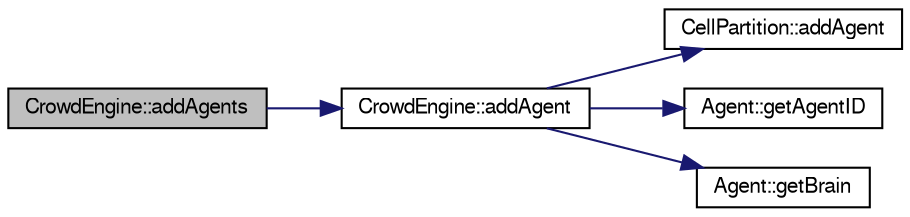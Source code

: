 digraph "CrowdEngine::addAgents"
{
  edge [fontname="FreeSans",fontsize="10",labelfontname="FreeSans",labelfontsize="10"];
  node [fontname="FreeSans",fontsize="10",shape=record];
  rankdir="LR";
  Node1 [label="CrowdEngine::addAgents",height=0.2,width=0.4,color="black", fillcolor="grey75", style="filled" fontcolor="black"];
  Node1 -> Node2 [color="midnightblue",fontsize="10",style="solid",fontname="FreeSans"];
  Node2 [label="CrowdEngine::addAgent",height=0.2,width=0.4,color="black", fillcolor="white", style="filled",URL="$class_crowd_engine.html#a8f6006d7c744329acb887e85dee52675",tooltip="Add _agent to the world. "];
  Node2 -> Node3 [color="midnightblue",fontsize="10",style="solid",fontname="FreeSans"];
  Node3 [label="CellPartition::addAgent",height=0.2,width=0.4,color="black", fillcolor="white", style="filled",URL="$class_cell_partition.html#aa9e2e1244bb0009b298b6ae5ab6d4e2f",tooltip="Add _agent to the cell partition. "];
  Node2 -> Node4 [color="midnightblue",fontsize="10",style="solid",fontname="FreeSans"];
  Node4 [label="Agent::getAgentID",height=0.2,width=0.4,color="black", fillcolor="white", style="filled",URL="$class_agent.html#a0dc6f9fdb722fddfc12c20806f062cd0"];
  Node2 -> Node5 [color="midnightblue",fontsize="10",style="solid",fontname="FreeSans"];
  Node5 [label="Agent::getBrain",height=0.2,width=0.4,color="black", fillcolor="white", style="filled",URL="$class_agent.html#a2c7cb38b2b5b861123eed015cd0d6ae2"];
}
